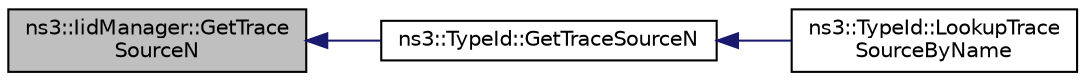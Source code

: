 digraph "ns3::IidManager::GetTraceSourceN"
{
  edge [fontname="Helvetica",fontsize="10",labelfontname="Helvetica",labelfontsize="10"];
  node [fontname="Helvetica",fontsize="10",shape=record];
  rankdir="LR";
  Node1 [label="ns3::IidManager::GetTrace\lSourceN",height=0.2,width=0.4,color="black", fillcolor="grey75", style="filled", fontcolor="black"];
  Node1 -> Node2 [dir="back",color="midnightblue",fontsize="10",style="solid"];
  Node2 [label="ns3::TypeId::GetTraceSourceN",height=0.2,width=0.4,color="black", fillcolor="white", style="filled",URL="$d6/d11/classns3_1_1TypeId.html#a432454e79c9eee2f236fe00ac54205a3"];
  Node2 -> Node3 [dir="back",color="midnightblue",fontsize="10",style="solid"];
  Node3 [label="ns3::TypeId::LookupTrace\lSourceByName",height=0.2,width=0.4,color="black", fillcolor="white", style="filled",URL="$d6/d11/classns3_1_1TypeId.html#a8652acf855ab778c2fcf532238ea0fa7"];
}
